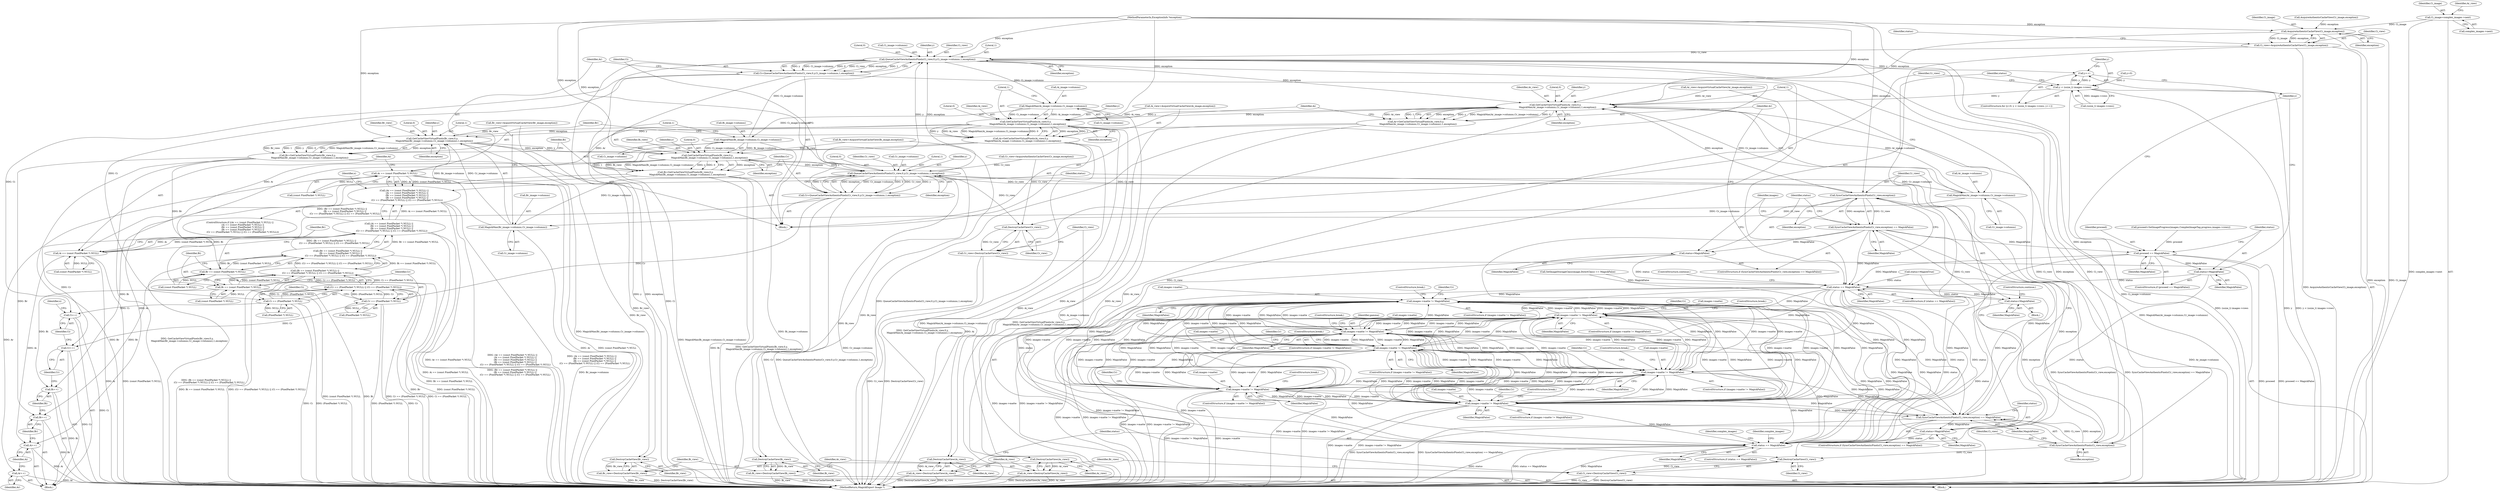 digraph "0_ImageMagick6_19651f3db63fa1511ed83a348c4c82fa553f8d01_0@pointer" {
"1000335" [label="(Call,Ci_image=complex_images->next)"];
"1000367" [label="(Call,AcquireAuthenticCacheView(Ci_image,exception))"];
"1000365" [label="(Call,Ci_view=AcquireAuthenticCacheView(Ci_image,exception))"];
"1000471" [label="(Call,QueueCacheViewAuthenticPixels(Ci_view,0,y,Ci_image->columns,1,exception))"];
"1000387" [label="(Call,y++)"];
"1000380" [label="(Call,y < (ssize_t) images->rows)"];
"1000400" [label="(Call,GetCacheViewVirtualPixels(Ar_view,0,y,\n      MagickMax(Ar_image->columns,Cr_image->columns),1,exception))"];
"1000398" [label="(Call,Ar=GetCacheViewVirtualPixels(Ar_view,0,y,\n      MagickMax(Ar_image->columns,Cr_image->columns),1,exception))"];
"1000482" [label="(Call,Ar == (const PixelPacket *) NULL)"];
"1000481" [label="(Call,(Ar == (const PixelPacket *) NULL) ||\n        (Ai == (const PixelPacket *) NULL) ||\n        (Br == (const PixelPacket *) NULL) ||\n        (Bi == (const PixelPacket *) NULL) ||\n        (Cr == (PixelPacket *) NULL) || (Ci == (PixelPacket *) NULL))"];
"1001554" [label="(Call,Ar++)"];
"1000415" [label="(Call,GetCacheViewVirtualPixels(Ai_view,0,y,\n      MagickMax(Ai_image->columns,Ci_image->columns),1,exception))"];
"1000413" [label="(Call,Ai=GetCacheViewVirtualPixels(Ai_view,0,y,\n      MagickMax(Ai_image->columns,Ci_image->columns),1,exception))"];
"1000488" [label="(Call,Ai == (const PixelPacket *) NULL)"];
"1000487" [label="(Call,(Ai == (const PixelPacket *) NULL) ||\n        (Br == (const PixelPacket *) NULL) ||\n        (Bi == (const PixelPacket *) NULL) ||\n        (Cr == (PixelPacket *) NULL) || (Ci == (PixelPacket *) NULL))"];
"1001556" [label="(Call,Ai++)"];
"1000430" [label="(Call,GetCacheViewVirtualPixels(Br_view,0,y,\n      MagickMax(Br_image->columns,Cr_image->columns),1,exception))"];
"1000428" [label="(Call,Br=GetCacheViewVirtualPixels(Br_view,0,y,\n      MagickMax(Br_image->columns,Cr_image->columns),1,exception))"];
"1000494" [label="(Call,Br == (const PixelPacket *) NULL)"];
"1000493" [label="(Call,(Br == (const PixelPacket *) NULL) ||\n        (Bi == (const PixelPacket *) NULL) ||\n        (Cr == (PixelPacket *) NULL) || (Ci == (PixelPacket *) NULL))"];
"1001558" [label="(Call,Br++)"];
"1000445" [label="(Call,GetCacheViewVirtualPixels(Bi_view,0,y,\n      MagickMax(Bi_image->columns,Ci_image->columns),1,exception))"];
"1000443" [label="(Call,Bi=GetCacheViewVirtualPixels(Bi_view,0,y,\n      MagickMax(Bi_image->columns,Ci_image->columns),1,exception))"];
"1000500" [label="(Call,Bi == (const PixelPacket *) NULL)"];
"1000499" [label="(Call,(Bi == (const PixelPacket *) NULL) ||\n        (Cr == (PixelPacket *) NULL) || (Ci == (PixelPacket *) NULL))"];
"1001560" [label="(Call,Bi++)"];
"1000460" [label="(Call,QueueCacheViewAuthenticPixels(Cr_view,0,y,Cr_image->columns,1,exception))"];
"1000404" [label="(Call,MagickMax(Ar_image->columns,Cr_image->columns))"];
"1000434" [label="(Call,MagickMax(Br_image->columns,Cr_image->columns))"];
"1000458" [label="(Call,Cr=QueueCacheViewAuthenticPixels(Cr_view,0,y,Cr_image->columns,1,exception))"];
"1000506" [label="(Call,Cr == (PixelPacket *) NULL)"];
"1000505" [label="(Call,(Cr == (PixelPacket *) NULL) || (Ci == (PixelPacket *) NULL))"];
"1001562" [label="(Call,Cr++)"];
"1001577" [label="(Call,SyncCacheViewAuthenticPixels(Cr_view,exception))"];
"1001576" [label="(Call,SyncCacheViewAuthenticPixels(Cr_view,exception) == MagickFalse)"];
"1000394" [label="(Call,status == MagickFalse)"];
"1000517" [label="(Call,status=MagickFalse)"];
"1001637" [label="(Call,status == MagickFalse)"];
"1000607" [label="(Call,images->matte != MagickFalse)"];
"1000685" [label="(Call,images->matte != MagickFalse)"];
"1000897" [label="(Call,images->matte != MagickFalse)"];
"1001080" [label="(Call,images->matte != MagickFalse)"];
"1001253" [label="(Call,images->matte != MagickFalse)"];
"1001413" [label="(Call,images->matte != MagickFalse)"];
"1001525" [label="(Call,images->matte != MagickFalse)"];
"1001567" [label="(Call,SyncCacheViewAuthenticPixels(Ci_view,exception) == MagickFalse)"];
"1001572" [label="(Call,status=MagickFalse)"];
"1001581" [label="(Call,status=MagickFalse)"];
"1001606" [label="(Call,proceed == MagickFalse)"];
"1001609" [label="(Call,status=MagickFalse)"];
"1001614" [label="(Call,DestroyCacheView(Cr_view))"];
"1001612" [label="(Call,Cr_view=DestroyCacheView(Cr_view))"];
"1001626" [label="(Call,DestroyCacheView(Bi_view))"];
"1001624" [label="(Call,Bi_view=DestroyCacheView(Bi_view))"];
"1001622" [label="(Call,DestroyCacheView(Br_view))"];
"1001620" [label="(Call,Br_view=DestroyCacheView(Br_view))"];
"1001634" [label="(Call,DestroyCacheView(Ai_view))"];
"1001632" [label="(Call,Ai_view=DestroyCacheView(Ai_view))"];
"1001630" [label="(Call,DestroyCacheView(Ar_view))"];
"1001628" [label="(Call,Ar_view=DestroyCacheView(Ar_view))"];
"1000419" [label="(Call,MagickMax(Ai_image->columns,Ci_image->columns))"];
"1000449" [label="(Call,MagickMax(Bi_image->columns,Ci_image->columns))"];
"1000469" [label="(Call,Ci=QueueCacheViewAuthenticPixels(Ci_view,0,y,Ci_image->columns,1,exception))"];
"1000511" [label="(Call,Ci == (PixelPacket *) NULL)"];
"1001564" [label="(Call,Ci++)"];
"1001568" [label="(Call,SyncCacheViewAuthenticPixels(Ci_view,exception))"];
"1001618" [label="(Call,DestroyCacheView(Ci_view))"];
"1001616" [label="(Call,Ci_view=DestroyCacheView(Ci_view))"];
"1001613" [label="(Identifier,Cr_view)"];
"1000105" [label="(Block,)"];
"1000388" [label="(Identifier,y)"];
"1000506" [label="(Call,Cr == (PixelPacket *) NULL)"];
"1000488" [label="(Call,Ai == (const PixelPacket *) NULL)"];
"1000371" [label="(Identifier,status)"];
"1000502" [label="(Call,(const PixelPacket *) NULL)"];
"1000490" [label="(Call,(const PixelPacket *) NULL)"];
"1000370" [label="(Call,status=MagickTrue)"];
"1000470" [label="(Identifier,Ci)"];
"1001635" [label="(Identifier,Ai_view)"];
"1000478" [label="(Literal,1)"];
"1000689" [label="(Identifier,MagickFalse)"];
"1001417" [label="(Identifier,MagickFalse)"];
"1001583" [label="(Identifier,MagickFalse)"];
"1001580" [label="(Identifier,MagickFalse)"];
"1000389" [label="(Block,)"];
"1001626" [label="(Call,DestroyCacheView(Bi_view))"];
"1000377" [label="(Call,y=0)"];
"1001557" [label="(Identifier,Ai)"];
"1001252" [label="(ControlStructure,if (images->matte != MagickFalse))"];
"1001301" [label="(ControlStructure,break;)"];
"1000393" [label="(ControlStructure,if (status == MagickFalse))"];
"1000608" [label="(Call,images->matte)"];
"1000428" [label="(Call,Br=GetCacheViewVirtualPixels(Br_view,0,y,\n      MagickMax(Br_image->columns,Cr_image->columns),1,exception))"];
"1000419" [label="(Call,MagickMax(Ai_image->columns,Ci_image->columns))"];
"1000396" [label="(Identifier,MagickFalse)"];
"1000416" [label="(Identifier,Ai_view)"];
"1001631" [label="(Identifier,Ar_view)"];
"1000483" [label="(Identifier,Ar)"];
"1000500" [label="(Call,Bi == (const PixelPacket *) NULL)"];
"1000495" [label="(Identifier,Br)"];
"1001576" [label="(Call,SyncCacheViewAuthenticPixels(Cr_view,exception) == MagickFalse)"];
"1000340" [label="(Call,Ar_view=AcquireVirtualCacheView(Ar_image,exception))"];
"1001564" [label="(Call,Ci++)"];
"1000380" [label="(Call,y < (ssize_t) images->rows)"];
"1001524" [label="(ControlStructure,if (images->matte != MagickFalse))"];
"1000464" [label="(Call,Cr_image->columns)"];
"1000420" [label="(Call,Ai_image->columns)"];
"1000395" [label="(Identifier,status)"];
"1000399" [label="(Identifier,Ar)"];
"1000533" [label="(Identifier,x)"];
"1001569" [label="(Identifier,Ci_view)"];
"1001630" [label="(Call,DestroyCacheView(Ar_view))"];
"1000534" [label="(Block,)"];
"1000896" [label="(ControlStructure,if (images->matte != MagickFalse))"];
"1001608" [label="(Identifier,MagickFalse)"];
"1000445" [label="(Call,GetCacheViewVirtualPixels(Bi_view,0,y,\n      MagickMax(Bi_image->columns,Ci_image->columns),1,exception))"];
"1001572" [label="(Call,status=MagickFalse)"];
"1000686" [label="(Call,images->matte)"];
"1000460" [label="(Call,QueueCacheViewAuthenticPixels(Cr_view,0,y,Cr_image->columns,1,exception))"];
"1000635" [label="(ControlStructure,break;)"];
"1000965" [label="(ControlStructure,break;)"];
"1000901" [label="(Identifier,MagickFalse)"];
"1000441" [label="(Literal,1)"];
"1000362" [label="(Call,AcquireAuthenticCacheView(Cr_image,exception))"];
"1000484" [label="(Call,(const PixelPacket *) NULL)"];
"1000473" [label="(Literal,0)"];
"1000448" [label="(Identifier,y)"];
"1001526" [label="(Call,images->matte)"];
"1000408" [label="(Call,Cr_image->columns)"];
"1001573" [label="(Identifier,status)"];
"1000520" [label="(ControlStructure,continue;)"];
"1001088" [label="(Identifier,Cr)"];
"1001617" [label="(Identifier,Ci_view)"];
"1000607" [label="(Call,images->matte != MagickFalse)"];
"1000516" [label="(Block,)"];
"1001257" [label="(Identifier,MagickFalse)"];
"1000335" [label="(Call,Ci_image=complex_images->next)"];
"1000412" [label="(Identifier,exception)"];
"1001578" [label="(Identifier,Cr_view)"];
"1001587" [label="(Identifier,images)"];
"1000457" [label="(Identifier,exception)"];
"1000337" [label="(Call,complex_images->next)"];
"1001581" [label="(Call,status=MagickFalse)"];
"1000519" [label="(Identifier,MagickFalse)"];
"1000438" [label="(Call,Cr_image->columns)"];
"1001123" [label="(ControlStructure,break;)"];
"1001616" [label="(Call,Ci_view=DestroyCacheView(Ci_view))"];
"1000411" [label="(Literal,1)"];
"1000443" [label="(Call,Bi=GetCacheViewVirtualPixels(Bi_view,0,y,\n      MagickMax(Bi_image->columns,Ci_image->columns),1,exception))"];
"1001560" [label="(Call,Bi++)"];
"1000469" [label="(Call,Ci=QueueCacheViewAuthenticPixels(Ci_view,0,y,Ci_image->columns,1,exception))"];
"1000394" [label="(Call,status == MagickFalse)"];
"1001559" [label="(Identifier,Br)"];
"1001525" [label="(Call,images->matte != MagickFalse)"];
"1001529" [label="(Identifier,MagickFalse)"];
"1000435" [label="(Call,Br_image->columns)"];
"1000480" [label="(ControlStructure,if ((Ar == (const PixelPacket *) NULL) ||\n        (Ai == (const PixelPacket *) NULL) ||\n        (Br == (const PixelPacket *) NULL) ||\n        (Bi == (const PixelPacket *) NULL) ||\n        (Cr == (PixelPacket *) NULL) || (Ci == (PixelPacket *) NULL)))"];
"1000487" [label="(Call,(Ai == (const PixelPacket *) NULL) ||\n        (Br == (const PixelPacket *) NULL) ||\n        (Bi == (const PixelPacket *) NULL) ||\n        (Cr == (PixelPacket *) NULL) || (Ci == (PixelPacket *) NULL))"];
"1000706" [label="(ControlStructure,break;)"];
"1000336" [label="(Identifier,Ci_image)"];
"1000489" [label="(Identifier,Ai)"];
"1001624" [label="(Call,Bi_view=DestroyCacheView(Bi_view))"];
"1000434" [label="(Call,MagickMax(Br_image->columns,Cr_image->columns))"];
"1000501" [label="(Identifier,Bi)"];
"1000518" [label="(Identifier,status)"];
"1000418" [label="(Identifier,y)"];
"1001565" [label="(Identifier,Ci)"];
"1000606" [label="(ControlStructure,if (images->matte != MagickFalse))"];
"1001533" [label="(Identifier,Cr)"];
"1001632" [label="(Call,Ai_view=DestroyCacheView(Ai_view))"];
"1000397" [label="(ControlStructure,continue;)"];
"1000417" [label="(Literal,0)"];
"1001639" [label="(Identifier,MagickFalse)"];
"1001079" [label="(ControlStructure,if (images->matte != MagickFalse))"];
"1001605" [label="(ControlStructure,if (proceed == MagickFalse))"];
"1000414" [label="(Identifier,Ai)"];
"1001607" [label="(Identifier,proceed)"];
"1000499" [label="(Call,(Bi == (const PixelPacket *) NULL) ||\n        (Cr == (PixelPacket *) NULL) || (Ci == (PixelPacket *) NULL))"];
"1000367" [label="(Call,AcquireAuthenticCacheView(Ci_image,exception))"];
"1001633" [label="(Identifier,Ai_view)"];
"1000482" [label="(Call,Ar == (const PixelPacket *) NULL)"];
"1000475" [label="(Call,Ci_image->columns)"];
"1001612" [label="(Call,Cr_view=DestroyCacheView(Cr_view))"];
"1001646" [label="(MethodReturn,MagickExport Image *)"];
"1000467" [label="(Literal,1)"];
"1000369" [label="(Identifier,exception)"];
"1000685" [label="(Call,images->matte != MagickFalse)"];
"1000433" [label="(Identifier,y)"];
"1001575" [label="(ControlStructure,if (SyncCacheViewAuthenticPixels(Cr_view,exception) == MagickFalse))"];
"1001629" [label="(Identifier,Ar_view)"];
"1000382" [label="(Call,(ssize_t) images->rows)"];
"1000505" [label="(Call,(Cr == (PixelPacket *) NULL) || (Ci == (PixelPacket *) NULL))"];
"1000368" [label="(Identifier,Ci_image)"];
"1000350" [label="(Call,Br_view=AcquireVirtualCacheView(Br_image,exception))"];
"1001582" [label="(Identifier,status)"];
"1001619" [label="(Identifier,Ci_view)"];
"1001412" [label="(ControlStructure,if (images->matte != MagickFalse))"];
"1001561" [label="(Identifier,Bi)"];
"1001621" [label="(Identifier,Br_view)"];
"1000615" [label="(Identifier,Cr)"];
"1000513" [label="(Call,(PixelPacket *) NULL)"];
"1000479" [label="(Identifier,exception)"];
"1001634" [label="(Call,DestroyCacheView(Ai_view))"];
"1000345" [label="(Call,Ai_view=AcquireVirtualCacheView(Ai_image,exception))"];
"1001080" [label="(Call,images->matte != MagickFalse)"];
"1001611" [label="(Identifier,MagickFalse)"];
"1001570" [label="(Identifier,exception)"];
"1001554" [label="(Call,Ar++)"];
"1000456" [label="(Literal,1)"];
"1001254" [label="(Call,images->matte)"];
"1001623" [label="(Identifier,Br_view)"];
"1000474" [label="(Identifier,y)"];
"1000401" [label="(Identifier,Ar_view)"];
"1000447" [label="(Literal,0)"];
"1000207" [label="(Call,SetImageStorageClass(image,DirectClass) == MagickFalse)"];
"1000493" [label="(Call,(Br == (const PixelPacket *) NULL) ||\n        (Bi == (const PixelPacket *) NULL) ||\n        (Cr == (PixelPacket *) NULL) || (Ci == (PixelPacket *) NULL))"];
"1000423" [label="(Call,Ci_image->columns)"];
"1001414" [label="(Call,images->matte)"];
"1000431" [label="(Identifier,Br_view)"];
"1000446" [label="(Identifier,Bi_view)"];
"1001641" [label="(Identifier,complex_images)"];
"1000463" [label="(Identifier,y)"];
"1001609" [label="(Call,status=MagickFalse)"];
"1001553" [label="(ControlStructure,break;)"];
"1001628" [label="(Call,Ar_view=DestroyCacheView(Ar_view))"];
"1000405" [label="(Call,Ar_image->columns)"];
"1001567" [label="(Call,SyncCacheViewAuthenticPixels(Ci_view,exception) == MagickFalse)"];
"1000494" [label="(Call,Br == (const PixelPacket *) NULL)"];
"1000398" [label="(Call,Ar=GetCacheViewVirtualPixels(Ar_view,0,y,\n      MagickMax(Ar_image->columns,Cr_image->columns),1,exception))"];
"1000462" [label="(Literal,0)"];
"1000472" [label="(Identifier,Ci_view)"];
"1001614" [label="(Call,DestroyCacheView(Cr_view))"];
"1001455" [label="(ControlStructure,break;)"];
"1000458" [label="(Call,Cr=QueueCacheViewAuthenticPixels(Cr_view,0,y,Cr_image->columns,1,exception))"];
"1001620" [label="(Call,Br_view=DestroyCacheView(Br_view))"];
"1000341" [label="(Identifier,Ar_view)"];
"1000387" [label="(Call,y++)"];
"1000415" [label="(Call,GetCacheViewVirtualPixels(Ai_view,0,y,\n      MagickMax(Ai_image->columns,Ci_image->columns),1,exception))"];
"1001253" [label="(Call,images->matte != MagickFalse)"];
"1001566" [label="(ControlStructure,if (SyncCacheViewAuthenticPixels(Ci_view,exception) == MagickFalse))"];
"1001556" [label="(Call,Ai++)"];
"1001627" [label="(Identifier,Bi_view)"];
"1001606" [label="(Call,proceed == MagickFalse)"];
"1001081" [label="(Call,images->matte)"];
"1001555" [label="(Identifier,Ar)"];
"1000442" [label="(Identifier,exception)"];
"1001622" [label="(Call,DestroyCacheView(Br_view))"];
"1000481" [label="(Call,(Ar == (const PixelPacket *) NULL) ||\n        (Ai == (const PixelPacket *) NULL) ||\n        (Br == (const PixelPacket *) NULL) ||\n        (Bi == (const PixelPacket *) NULL) ||\n        (Cr == (PixelPacket *) NULL) || (Ci == (PixelPacket *) NULL))"];
"1000381" [label="(Identifier,y)"];
"1000511" [label="(Call,Ci == (PixelPacket *) NULL)"];
"1000693" [label="(Identifier,Cr)"];
"1001084" [label="(Identifier,MagickFalse)"];
"1001261" [label="(Identifier,Cr)"];
"1001563" [label="(Identifier,Cr)"];
"1000508" [label="(Call,(PixelPacket *) NULL)"];
"1000402" [label="(Literal,0)"];
"1000517" [label="(Call,status=MagickFalse)"];
"1000897" [label="(Call,images->matte != MagickFalse)"];
"1000904" [label="(Identifier,gamma)"];
"1000471" [label="(Call,QueueCacheViewAuthenticPixels(Ci_view,0,y,Ci_image->columns,1,exception))"];
"1001577" [label="(Call,SyncCacheViewAuthenticPixels(Cr_view,exception))"];
"1000450" [label="(Call,Bi_image->columns)"];
"1000611" [label="(Identifier,MagickFalse)"];
"1000898" [label="(Call,images->matte)"];
"1000453" [label="(Call,Ci_image->columns)"];
"1000413" [label="(Call,Ai=GetCacheViewVirtualPixels(Ai_view,0,y,\n      MagickMax(Ai_image->columns,Ci_image->columns),1,exception))"];
"1000507" [label="(Identifier,Cr)"];
"1000496" [label="(Call,(const PixelPacket *) NULL)"];
"1001618" [label="(Call,DestroyCacheView(Ci_view))"];
"1000403" [label="(Identifier,y)"];
"1001579" [label="(Identifier,exception)"];
"1001625" [label="(Identifier,Bi_view)"];
"1000468" [label="(Identifier,exception)"];
"1000360" [label="(Call,Cr_view=AcquireAuthenticCacheView(Cr_image,exception))"];
"1001615" [label="(Identifier,Cr_view)"];
"1001638" [label="(Identifier,status)"];
"1000461" [label="(Identifier,Cr_view)"];
"1000376" [label="(ControlStructure,for (y=0; y < (ssize_t) images->rows; y++))"];
"1001413" [label="(Call,images->matte != MagickFalse)"];
"1000512" [label="(Identifier,Ci)"];
"1001421" [label="(Identifier,Cr)"];
"1001636" [label="(ControlStructure,if (status == MagickFalse))"];
"1000444" [label="(Identifier,Bi)"];
"1001610" [label="(Identifier,status)"];
"1000366" [label="(Identifier,Ci_view)"];
"1001571" [label="(Identifier,MagickFalse)"];
"1001596" [label="(Call,proceed=SetImageProgress(images,ComplexImageTag,progress,images->rows))"];
"1000427" [label="(Identifier,exception)"];
"1000400" [label="(Call,GetCacheViewVirtualPixels(Ar_view,0,y,\n      MagickMax(Ar_image->columns,Cr_image->columns),1,exception))"];
"1001562" [label="(Call,Cr++)"];
"1001574" [label="(Identifier,MagickFalse)"];
"1000365" [label="(Call,Ci_view=AcquireAuthenticCacheView(Ci_image,exception))"];
"1000523" [label="(Identifier,x)"];
"1000426" [label="(Literal,1)"];
"1000104" [label="(MethodParameterIn,ExceptionInfo *exception)"];
"1000355" [label="(Call,Bi_view=AcquireVirtualCacheView(Bi_image,exception))"];
"1000430" [label="(Call,GetCacheViewVirtualPixels(Br_view,0,y,\n      MagickMax(Br_image->columns,Cr_image->columns),1,exception))"];
"1000684" [label="(ControlStructure,if (images->matte != MagickFalse))"];
"1001558" [label="(Call,Br++)"];
"1000459" [label="(Identifier,Cr)"];
"1000449" [label="(Call,MagickMax(Bi_image->columns,Ci_image->columns))"];
"1000432" [label="(Literal,0)"];
"1000429" [label="(Identifier,Br)"];
"1001637" [label="(Call,status == MagickFalse)"];
"1001645" [label="(Identifier,complex_images)"];
"1001568" [label="(Call,SyncCacheViewAuthenticPixels(Ci_view,exception))"];
"1000404" [label="(Call,MagickMax(Ar_image->columns,Cr_image->columns))"];
"1000335" -> "1000105"  [label="AST: "];
"1000335" -> "1000337"  [label="CFG: "];
"1000336" -> "1000335"  [label="AST: "];
"1000337" -> "1000335"  [label="AST: "];
"1000341" -> "1000335"  [label="CFG: "];
"1000335" -> "1001646"  [label="DDG: complex_images->next"];
"1000335" -> "1000367"  [label="DDG: Ci_image"];
"1000367" -> "1000365"  [label="AST: "];
"1000367" -> "1000369"  [label="CFG: "];
"1000368" -> "1000367"  [label="AST: "];
"1000369" -> "1000367"  [label="AST: "];
"1000365" -> "1000367"  [label="CFG: "];
"1000367" -> "1001646"  [label="DDG: exception"];
"1000367" -> "1001646"  [label="DDG: Ci_image"];
"1000367" -> "1000365"  [label="DDG: Ci_image"];
"1000367" -> "1000365"  [label="DDG: exception"];
"1000362" -> "1000367"  [label="DDG: exception"];
"1000104" -> "1000367"  [label="DDG: exception"];
"1000367" -> "1000400"  [label="DDG: exception"];
"1000365" -> "1000105"  [label="AST: "];
"1000366" -> "1000365"  [label="AST: "];
"1000371" -> "1000365"  [label="CFG: "];
"1000365" -> "1001646"  [label="DDG: AcquireAuthenticCacheView(Ci_image,exception)"];
"1000365" -> "1000471"  [label="DDG: Ci_view"];
"1000365" -> "1001618"  [label="DDG: Ci_view"];
"1000471" -> "1000469"  [label="AST: "];
"1000471" -> "1000479"  [label="CFG: "];
"1000472" -> "1000471"  [label="AST: "];
"1000473" -> "1000471"  [label="AST: "];
"1000474" -> "1000471"  [label="AST: "];
"1000475" -> "1000471"  [label="AST: "];
"1000478" -> "1000471"  [label="AST: "];
"1000479" -> "1000471"  [label="AST: "];
"1000469" -> "1000471"  [label="CFG: "];
"1000471" -> "1001646"  [label="DDG: y"];
"1000471" -> "1001646"  [label="DDG: exception"];
"1000471" -> "1001646"  [label="DDG: Ci_image->columns"];
"1000471" -> "1000387"  [label="DDG: y"];
"1000471" -> "1000400"  [label="DDG: exception"];
"1000471" -> "1000419"  [label="DDG: Ci_image->columns"];
"1000471" -> "1000469"  [label="DDG: y"];
"1000471" -> "1000469"  [label="DDG: Ci_image->columns"];
"1000471" -> "1000469"  [label="DDG: 0"];
"1000471" -> "1000469"  [label="DDG: Ci_view"];
"1000471" -> "1000469"  [label="DDG: exception"];
"1000471" -> "1000469"  [label="DDG: 1"];
"1001568" -> "1000471"  [label="DDG: Ci_view"];
"1000460" -> "1000471"  [label="DDG: y"];
"1000460" -> "1000471"  [label="DDG: exception"];
"1000449" -> "1000471"  [label="DDG: Ci_image->columns"];
"1000104" -> "1000471"  [label="DDG: exception"];
"1000471" -> "1001568"  [label="DDG: Ci_view"];
"1000471" -> "1001568"  [label="DDG: exception"];
"1000471" -> "1001618"  [label="DDG: Ci_view"];
"1000387" -> "1000376"  [label="AST: "];
"1000387" -> "1000388"  [label="CFG: "];
"1000388" -> "1000387"  [label="AST: "];
"1000381" -> "1000387"  [label="CFG: "];
"1000387" -> "1000380"  [label="DDG: y"];
"1000380" -> "1000387"  [label="DDG: y"];
"1000380" -> "1000376"  [label="AST: "];
"1000380" -> "1000382"  [label="CFG: "];
"1000381" -> "1000380"  [label="AST: "];
"1000382" -> "1000380"  [label="AST: "];
"1000395" -> "1000380"  [label="CFG: "];
"1001613" -> "1000380"  [label="CFG: "];
"1000380" -> "1001646"  [label="DDG: y < (ssize_t) images->rows"];
"1000380" -> "1001646"  [label="DDG: (ssize_t) images->rows"];
"1000380" -> "1001646"  [label="DDG: y"];
"1000377" -> "1000380"  [label="DDG: y"];
"1000382" -> "1000380"  [label="DDG: images->rows"];
"1000380" -> "1000400"  [label="DDG: y"];
"1000400" -> "1000398"  [label="AST: "];
"1000400" -> "1000412"  [label="CFG: "];
"1000401" -> "1000400"  [label="AST: "];
"1000402" -> "1000400"  [label="AST: "];
"1000403" -> "1000400"  [label="AST: "];
"1000404" -> "1000400"  [label="AST: "];
"1000411" -> "1000400"  [label="AST: "];
"1000412" -> "1000400"  [label="AST: "];
"1000398" -> "1000400"  [label="CFG: "];
"1000400" -> "1001646"  [label="DDG: MagickMax(Ar_image->columns,Cr_image->columns)"];
"1000400" -> "1000398"  [label="DDG: exception"];
"1000400" -> "1000398"  [label="DDG: y"];
"1000400" -> "1000398"  [label="DDG: MagickMax(Ar_image->columns,Cr_image->columns)"];
"1000400" -> "1000398"  [label="DDG: 0"];
"1000400" -> "1000398"  [label="DDG: Ar_view"];
"1000400" -> "1000398"  [label="DDG: 1"];
"1000340" -> "1000400"  [label="DDG: Ar_view"];
"1000404" -> "1000400"  [label="DDG: Ar_image->columns"];
"1000404" -> "1000400"  [label="DDG: Cr_image->columns"];
"1001577" -> "1000400"  [label="DDG: exception"];
"1000104" -> "1000400"  [label="DDG: exception"];
"1000400" -> "1000415"  [label="DDG: y"];
"1000400" -> "1000415"  [label="DDG: exception"];
"1000400" -> "1001630"  [label="DDG: Ar_view"];
"1000398" -> "1000389"  [label="AST: "];
"1000399" -> "1000398"  [label="AST: "];
"1000414" -> "1000398"  [label="CFG: "];
"1000398" -> "1001646"  [label="DDG: GetCacheViewVirtualPixels(Ar_view,0,y,\n      MagickMax(Ar_image->columns,Cr_image->columns),1,exception)"];
"1000398" -> "1000482"  [label="DDG: Ar"];
"1000482" -> "1000481"  [label="AST: "];
"1000482" -> "1000484"  [label="CFG: "];
"1000483" -> "1000482"  [label="AST: "];
"1000484" -> "1000482"  [label="AST: "];
"1000489" -> "1000482"  [label="CFG: "];
"1000481" -> "1000482"  [label="CFG: "];
"1000482" -> "1001646"  [label="DDG: Ar"];
"1000482" -> "1001646"  [label="DDG: (const PixelPacket *) NULL"];
"1000482" -> "1000481"  [label="DDG: Ar"];
"1000482" -> "1000481"  [label="DDG: (const PixelPacket *) NULL"];
"1000484" -> "1000482"  [label="DDG: NULL"];
"1000482" -> "1001554"  [label="DDG: Ar"];
"1000481" -> "1000480"  [label="AST: "];
"1000481" -> "1000487"  [label="CFG: "];
"1000487" -> "1000481"  [label="AST: "];
"1000518" -> "1000481"  [label="CFG: "];
"1000523" -> "1000481"  [label="CFG: "];
"1000481" -> "1001646"  [label="DDG: (Ar == (const PixelPacket *) NULL) ||\n        (Ai == (const PixelPacket *) NULL) ||\n        (Br == (const PixelPacket *) NULL) ||\n        (Bi == (const PixelPacket *) NULL) ||\n        (Cr == (PixelPacket *) NULL) || (Ci == (PixelPacket *) NULL)"];
"1000481" -> "1001646"  [label="DDG: (Ai == (const PixelPacket *) NULL) ||\n        (Br == (const PixelPacket *) NULL) ||\n        (Bi == (const PixelPacket *) NULL) ||\n        (Cr == (PixelPacket *) NULL) || (Ci == (PixelPacket *) NULL)"];
"1000481" -> "1001646"  [label="DDG: Ar == (const PixelPacket *) NULL"];
"1000487" -> "1000481"  [label="DDG: Ai == (const PixelPacket *) NULL"];
"1000487" -> "1000481"  [label="DDG: (Br == (const PixelPacket *) NULL) ||\n        (Bi == (const PixelPacket *) NULL) ||\n        (Cr == (PixelPacket *) NULL) || (Ci == (PixelPacket *) NULL)"];
"1001554" -> "1000534"  [label="AST: "];
"1001554" -> "1001555"  [label="CFG: "];
"1001555" -> "1001554"  [label="AST: "];
"1001557" -> "1001554"  [label="CFG: "];
"1001554" -> "1001646"  [label="DDG: Ar"];
"1000415" -> "1000413"  [label="AST: "];
"1000415" -> "1000427"  [label="CFG: "];
"1000416" -> "1000415"  [label="AST: "];
"1000417" -> "1000415"  [label="AST: "];
"1000418" -> "1000415"  [label="AST: "];
"1000419" -> "1000415"  [label="AST: "];
"1000426" -> "1000415"  [label="AST: "];
"1000427" -> "1000415"  [label="AST: "];
"1000413" -> "1000415"  [label="CFG: "];
"1000415" -> "1001646"  [label="DDG: MagickMax(Ai_image->columns,Ci_image->columns)"];
"1000415" -> "1000413"  [label="DDG: exception"];
"1000415" -> "1000413"  [label="DDG: 1"];
"1000415" -> "1000413"  [label="DDG: y"];
"1000415" -> "1000413"  [label="DDG: Ai_view"];
"1000415" -> "1000413"  [label="DDG: MagickMax(Ai_image->columns,Ci_image->columns)"];
"1000415" -> "1000413"  [label="DDG: 0"];
"1000345" -> "1000415"  [label="DDG: Ai_view"];
"1000419" -> "1000415"  [label="DDG: Ai_image->columns"];
"1000419" -> "1000415"  [label="DDG: Ci_image->columns"];
"1000104" -> "1000415"  [label="DDG: exception"];
"1000415" -> "1000430"  [label="DDG: y"];
"1000415" -> "1000430"  [label="DDG: exception"];
"1000415" -> "1001634"  [label="DDG: Ai_view"];
"1000413" -> "1000389"  [label="AST: "];
"1000414" -> "1000413"  [label="AST: "];
"1000429" -> "1000413"  [label="CFG: "];
"1000413" -> "1001646"  [label="DDG: Ai"];
"1000413" -> "1001646"  [label="DDG: GetCacheViewVirtualPixels(Ai_view,0,y,\n      MagickMax(Ai_image->columns,Ci_image->columns),1,exception)"];
"1000413" -> "1000488"  [label="DDG: Ai"];
"1000413" -> "1001556"  [label="DDG: Ai"];
"1000488" -> "1000487"  [label="AST: "];
"1000488" -> "1000490"  [label="CFG: "];
"1000489" -> "1000488"  [label="AST: "];
"1000490" -> "1000488"  [label="AST: "];
"1000495" -> "1000488"  [label="CFG: "];
"1000487" -> "1000488"  [label="CFG: "];
"1000488" -> "1001646"  [label="DDG: Ai"];
"1000488" -> "1001646"  [label="DDG: (const PixelPacket *) NULL"];
"1000488" -> "1000487"  [label="DDG: Ai"];
"1000488" -> "1000487"  [label="DDG: (const PixelPacket *) NULL"];
"1000490" -> "1000488"  [label="DDG: NULL"];
"1000488" -> "1001556"  [label="DDG: Ai"];
"1000487" -> "1000493"  [label="CFG: "];
"1000493" -> "1000487"  [label="AST: "];
"1000487" -> "1001646"  [label="DDG: Ai == (const PixelPacket *) NULL"];
"1000487" -> "1001646"  [label="DDG: (Br == (const PixelPacket *) NULL) ||\n        (Bi == (const PixelPacket *) NULL) ||\n        (Cr == (PixelPacket *) NULL) || (Ci == (PixelPacket *) NULL)"];
"1000493" -> "1000487"  [label="DDG: Br == (const PixelPacket *) NULL"];
"1000493" -> "1000487"  [label="DDG: (Bi == (const PixelPacket *) NULL) ||\n        (Cr == (PixelPacket *) NULL) || (Ci == (PixelPacket *) NULL)"];
"1001556" -> "1000534"  [label="AST: "];
"1001556" -> "1001557"  [label="CFG: "];
"1001557" -> "1001556"  [label="AST: "];
"1001559" -> "1001556"  [label="CFG: "];
"1001556" -> "1001646"  [label="DDG: Ai"];
"1000430" -> "1000428"  [label="AST: "];
"1000430" -> "1000442"  [label="CFG: "];
"1000431" -> "1000430"  [label="AST: "];
"1000432" -> "1000430"  [label="AST: "];
"1000433" -> "1000430"  [label="AST: "];
"1000434" -> "1000430"  [label="AST: "];
"1000441" -> "1000430"  [label="AST: "];
"1000442" -> "1000430"  [label="AST: "];
"1000428" -> "1000430"  [label="CFG: "];
"1000430" -> "1001646"  [label="DDG: MagickMax(Br_image->columns,Cr_image->columns)"];
"1000430" -> "1000428"  [label="DDG: exception"];
"1000430" -> "1000428"  [label="DDG: MagickMax(Br_image->columns,Cr_image->columns)"];
"1000430" -> "1000428"  [label="DDG: Br_view"];
"1000430" -> "1000428"  [label="DDG: 1"];
"1000430" -> "1000428"  [label="DDG: y"];
"1000430" -> "1000428"  [label="DDG: 0"];
"1000350" -> "1000430"  [label="DDG: Br_view"];
"1000434" -> "1000430"  [label="DDG: Br_image->columns"];
"1000434" -> "1000430"  [label="DDG: Cr_image->columns"];
"1000104" -> "1000430"  [label="DDG: exception"];
"1000430" -> "1000445"  [label="DDG: y"];
"1000430" -> "1000445"  [label="DDG: exception"];
"1000430" -> "1001622"  [label="DDG: Br_view"];
"1000428" -> "1000389"  [label="AST: "];
"1000429" -> "1000428"  [label="AST: "];
"1000444" -> "1000428"  [label="CFG: "];
"1000428" -> "1001646"  [label="DDG: GetCacheViewVirtualPixels(Br_view,0,y,\n      MagickMax(Br_image->columns,Cr_image->columns),1,exception)"];
"1000428" -> "1001646"  [label="DDG: Br"];
"1000428" -> "1000494"  [label="DDG: Br"];
"1000428" -> "1001558"  [label="DDG: Br"];
"1000494" -> "1000493"  [label="AST: "];
"1000494" -> "1000496"  [label="CFG: "];
"1000495" -> "1000494"  [label="AST: "];
"1000496" -> "1000494"  [label="AST: "];
"1000501" -> "1000494"  [label="CFG: "];
"1000493" -> "1000494"  [label="CFG: "];
"1000494" -> "1001646"  [label="DDG: (const PixelPacket *) NULL"];
"1000494" -> "1001646"  [label="DDG: Br"];
"1000494" -> "1000493"  [label="DDG: Br"];
"1000494" -> "1000493"  [label="DDG: (const PixelPacket *) NULL"];
"1000496" -> "1000494"  [label="DDG: NULL"];
"1000494" -> "1001558"  [label="DDG: Br"];
"1000493" -> "1000499"  [label="CFG: "];
"1000499" -> "1000493"  [label="AST: "];
"1000493" -> "1001646"  [label="DDG: Br == (const PixelPacket *) NULL"];
"1000493" -> "1001646"  [label="DDG: (Bi == (const PixelPacket *) NULL) ||\n        (Cr == (PixelPacket *) NULL) || (Ci == (PixelPacket *) NULL)"];
"1000499" -> "1000493"  [label="DDG: Bi == (const PixelPacket *) NULL"];
"1000499" -> "1000493"  [label="DDG: (Cr == (PixelPacket *) NULL) || (Ci == (PixelPacket *) NULL)"];
"1001558" -> "1000534"  [label="AST: "];
"1001558" -> "1001559"  [label="CFG: "];
"1001559" -> "1001558"  [label="AST: "];
"1001561" -> "1001558"  [label="CFG: "];
"1001558" -> "1001646"  [label="DDG: Br"];
"1000445" -> "1000443"  [label="AST: "];
"1000445" -> "1000457"  [label="CFG: "];
"1000446" -> "1000445"  [label="AST: "];
"1000447" -> "1000445"  [label="AST: "];
"1000448" -> "1000445"  [label="AST: "];
"1000449" -> "1000445"  [label="AST: "];
"1000456" -> "1000445"  [label="AST: "];
"1000457" -> "1000445"  [label="AST: "];
"1000443" -> "1000445"  [label="CFG: "];
"1000445" -> "1001646"  [label="DDG: MagickMax(Bi_image->columns,Ci_image->columns)"];
"1000445" -> "1000443"  [label="DDG: exception"];
"1000445" -> "1000443"  [label="DDG: 1"];
"1000445" -> "1000443"  [label="DDG: Bi_view"];
"1000445" -> "1000443"  [label="DDG: MagickMax(Bi_image->columns,Ci_image->columns)"];
"1000445" -> "1000443"  [label="DDG: y"];
"1000445" -> "1000443"  [label="DDG: 0"];
"1000355" -> "1000445"  [label="DDG: Bi_view"];
"1000449" -> "1000445"  [label="DDG: Bi_image->columns"];
"1000449" -> "1000445"  [label="DDG: Ci_image->columns"];
"1000104" -> "1000445"  [label="DDG: exception"];
"1000445" -> "1000460"  [label="DDG: y"];
"1000445" -> "1000460"  [label="DDG: exception"];
"1000445" -> "1001626"  [label="DDG: Bi_view"];
"1000443" -> "1000389"  [label="AST: "];
"1000444" -> "1000443"  [label="AST: "];
"1000459" -> "1000443"  [label="CFG: "];
"1000443" -> "1001646"  [label="DDG: GetCacheViewVirtualPixels(Bi_view,0,y,\n      MagickMax(Bi_image->columns,Ci_image->columns),1,exception)"];
"1000443" -> "1001646"  [label="DDG: Bi"];
"1000443" -> "1000500"  [label="DDG: Bi"];
"1000443" -> "1001560"  [label="DDG: Bi"];
"1000500" -> "1000499"  [label="AST: "];
"1000500" -> "1000502"  [label="CFG: "];
"1000501" -> "1000500"  [label="AST: "];
"1000502" -> "1000500"  [label="AST: "];
"1000507" -> "1000500"  [label="CFG: "];
"1000499" -> "1000500"  [label="CFG: "];
"1000500" -> "1001646"  [label="DDG: (const PixelPacket *) NULL"];
"1000500" -> "1001646"  [label="DDG: Bi"];
"1000500" -> "1000499"  [label="DDG: Bi"];
"1000500" -> "1000499"  [label="DDG: (const PixelPacket *) NULL"];
"1000502" -> "1000500"  [label="DDG: NULL"];
"1000500" -> "1001560"  [label="DDG: Bi"];
"1000499" -> "1000505"  [label="CFG: "];
"1000505" -> "1000499"  [label="AST: "];
"1000499" -> "1001646"  [label="DDG: Bi == (const PixelPacket *) NULL"];
"1000499" -> "1001646"  [label="DDG: (Cr == (PixelPacket *) NULL) || (Ci == (PixelPacket *) NULL)"];
"1000505" -> "1000499"  [label="DDG: Cr == (PixelPacket *) NULL"];
"1000505" -> "1000499"  [label="DDG: Ci == (PixelPacket *) NULL"];
"1001560" -> "1000534"  [label="AST: "];
"1001560" -> "1001561"  [label="CFG: "];
"1001561" -> "1001560"  [label="AST: "];
"1001563" -> "1001560"  [label="CFG: "];
"1001560" -> "1001646"  [label="DDG: Bi"];
"1000460" -> "1000458"  [label="AST: "];
"1000460" -> "1000468"  [label="CFG: "];
"1000461" -> "1000460"  [label="AST: "];
"1000462" -> "1000460"  [label="AST: "];
"1000463" -> "1000460"  [label="AST: "];
"1000464" -> "1000460"  [label="AST: "];
"1000467" -> "1000460"  [label="AST: "];
"1000468" -> "1000460"  [label="AST: "];
"1000458" -> "1000460"  [label="CFG: "];
"1000460" -> "1001646"  [label="DDG: Cr_image->columns"];
"1000460" -> "1000404"  [label="DDG: Cr_image->columns"];
"1000460" -> "1000458"  [label="DDG: exception"];
"1000460" -> "1000458"  [label="DDG: Cr_image->columns"];
"1000460" -> "1000458"  [label="DDG: 0"];
"1000460" -> "1000458"  [label="DDG: Cr_view"];
"1000460" -> "1000458"  [label="DDG: y"];
"1000460" -> "1000458"  [label="DDG: 1"];
"1000360" -> "1000460"  [label="DDG: Cr_view"];
"1001577" -> "1000460"  [label="DDG: Cr_view"];
"1000434" -> "1000460"  [label="DDG: Cr_image->columns"];
"1000104" -> "1000460"  [label="DDG: exception"];
"1000460" -> "1001577"  [label="DDG: Cr_view"];
"1000460" -> "1001614"  [label="DDG: Cr_view"];
"1000404" -> "1000408"  [label="CFG: "];
"1000405" -> "1000404"  [label="AST: "];
"1000408" -> "1000404"  [label="AST: "];
"1000411" -> "1000404"  [label="CFG: "];
"1000404" -> "1001646"  [label="DDG: Ar_image->columns"];
"1000404" -> "1000434"  [label="DDG: Cr_image->columns"];
"1000434" -> "1000438"  [label="CFG: "];
"1000435" -> "1000434"  [label="AST: "];
"1000438" -> "1000434"  [label="AST: "];
"1000441" -> "1000434"  [label="CFG: "];
"1000434" -> "1001646"  [label="DDG: Br_image->columns"];
"1000458" -> "1000389"  [label="AST: "];
"1000459" -> "1000458"  [label="AST: "];
"1000470" -> "1000458"  [label="CFG: "];
"1000458" -> "1001646"  [label="DDG: QueueCacheViewAuthenticPixels(Cr_view,0,y,Cr_image->columns,1,exception)"];
"1000458" -> "1001646"  [label="DDG: Cr"];
"1000458" -> "1000506"  [label="DDG: Cr"];
"1000458" -> "1001562"  [label="DDG: Cr"];
"1000506" -> "1000505"  [label="AST: "];
"1000506" -> "1000508"  [label="CFG: "];
"1000507" -> "1000506"  [label="AST: "];
"1000508" -> "1000506"  [label="AST: "];
"1000512" -> "1000506"  [label="CFG: "];
"1000505" -> "1000506"  [label="CFG: "];
"1000506" -> "1001646"  [label="DDG: Cr"];
"1000506" -> "1001646"  [label="DDG: (PixelPacket *) NULL"];
"1000506" -> "1000505"  [label="DDG: Cr"];
"1000506" -> "1000505"  [label="DDG: (PixelPacket *) NULL"];
"1000508" -> "1000506"  [label="DDG: NULL"];
"1000506" -> "1001562"  [label="DDG: Cr"];
"1000505" -> "1000511"  [label="CFG: "];
"1000511" -> "1000505"  [label="AST: "];
"1000505" -> "1001646"  [label="DDG: Cr == (PixelPacket *) NULL"];
"1000505" -> "1001646"  [label="DDG: Ci == (PixelPacket *) NULL"];
"1000511" -> "1000505"  [label="DDG: Ci"];
"1000511" -> "1000505"  [label="DDG: (PixelPacket *) NULL"];
"1001562" -> "1000534"  [label="AST: "];
"1001562" -> "1001563"  [label="CFG: "];
"1001563" -> "1001562"  [label="AST: "];
"1001565" -> "1001562"  [label="CFG: "];
"1001562" -> "1001646"  [label="DDG: Cr"];
"1001577" -> "1001576"  [label="AST: "];
"1001577" -> "1001579"  [label="CFG: "];
"1001578" -> "1001577"  [label="AST: "];
"1001579" -> "1001577"  [label="AST: "];
"1001580" -> "1001577"  [label="CFG: "];
"1001577" -> "1001646"  [label="DDG: exception"];
"1001577" -> "1001576"  [label="DDG: Cr_view"];
"1001577" -> "1001576"  [label="DDG: exception"];
"1001568" -> "1001577"  [label="DDG: exception"];
"1000104" -> "1001577"  [label="DDG: exception"];
"1001577" -> "1001614"  [label="DDG: Cr_view"];
"1001576" -> "1001575"  [label="AST: "];
"1001576" -> "1001580"  [label="CFG: "];
"1001580" -> "1001576"  [label="AST: "];
"1001582" -> "1001576"  [label="CFG: "];
"1001587" -> "1001576"  [label="CFG: "];
"1001576" -> "1001646"  [label="DDG: SyncCacheViewAuthenticPixels(Cr_view,exception) == MagickFalse"];
"1001576" -> "1001646"  [label="DDG: SyncCacheViewAuthenticPixels(Cr_view,exception)"];
"1001576" -> "1000394"  [label="DDG: MagickFalse"];
"1001567" -> "1001576"  [label="DDG: MagickFalse"];
"1001576" -> "1001581"  [label="DDG: MagickFalse"];
"1001576" -> "1001606"  [label="DDG: MagickFalse"];
"1001576" -> "1001637"  [label="DDG: MagickFalse"];
"1000394" -> "1000393"  [label="AST: "];
"1000394" -> "1000396"  [label="CFG: "];
"1000395" -> "1000394"  [label="AST: "];
"1000396" -> "1000394"  [label="AST: "];
"1000397" -> "1000394"  [label="CFG: "];
"1000399" -> "1000394"  [label="CFG: "];
"1001572" -> "1000394"  [label="DDG: status"];
"1001581" -> "1000394"  [label="DDG: status"];
"1001609" -> "1000394"  [label="DDG: status"];
"1000517" -> "1000394"  [label="DDG: status"];
"1000370" -> "1000394"  [label="DDG: status"];
"1001606" -> "1000394"  [label="DDG: MagickFalse"];
"1000207" -> "1000394"  [label="DDG: MagickFalse"];
"1000394" -> "1000517"  [label="DDG: MagickFalse"];
"1000394" -> "1000607"  [label="DDG: MagickFalse"];
"1000394" -> "1000685"  [label="DDG: MagickFalse"];
"1000394" -> "1000897"  [label="DDG: MagickFalse"];
"1000394" -> "1001080"  [label="DDG: MagickFalse"];
"1000394" -> "1001253"  [label="DDG: MagickFalse"];
"1000394" -> "1001413"  [label="DDG: MagickFalse"];
"1000394" -> "1001525"  [label="DDG: MagickFalse"];
"1000394" -> "1001567"  [label="DDG: MagickFalse"];
"1000394" -> "1001637"  [label="DDG: status"];
"1000394" -> "1001637"  [label="DDG: MagickFalse"];
"1000517" -> "1000516"  [label="AST: "];
"1000517" -> "1000519"  [label="CFG: "];
"1000518" -> "1000517"  [label="AST: "];
"1000519" -> "1000517"  [label="AST: "];
"1000520" -> "1000517"  [label="CFG: "];
"1000517" -> "1001637"  [label="DDG: status"];
"1001637" -> "1001636"  [label="AST: "];
"1001637" -> "1001639"  [label="CFG: "];
"1001638" -> "1001637"  [label="AST: "];
"1001639" -> "1001637"  [label="AST: "];
"1001641" -> "1001637"  [label="CFG: "];
"1001645" -> "1001637"  [label="CFG: "];
"1001637" -> "1001646"  [label="DDG: status"];
"1001637" -> "1001646"  [label="DDG: status == MagickFalse"];
"1001637" -> "1001646"  [label="DDG: MagickFalse"];
"1001572" -> "1001637"  [label="DDG: status"];
"1001581" -> "1001637"  [label="DDG: status"];
"1001609" -> "1001637"  [label="DDG: status"];
"1000370" -> "1001637"  [label="DDG: status"];
"1000685" -> "1001637"  [label="DDG: MagickFalse"];
"1001413" -> "1001637"  [label="DDG: MagickFalse"];
"1001253" -> "1001637"  [label="DDG: MagickFalse"];
"1001525" -> "1001637"  [label="DDG: MagickFalse"];
"1001080" -> "1001637"  [label="DDG: MagickFalse"];
"1001606" -> "1001637"  [label="DDG: MagickFalse"];
"1000207" -> "1001637"  [label="DDG: MagickFalse"];
"1000897" -> "1001637"  [label="DDG: MagickFalse"];
"1000607" -> "1001637"  [label="DDG: MagickFalse"];
"1000607" -> "1000606"  [label="AST: "];
"1000607" -> "1000611"  [label="CFG: "];
"1000608" -> "1000607"  [label="AST: "];
"1000611" -> "1000607"  [label="AST: "];
"1000615" -> "1000607"  [label="CFG: "];
"1000635" -> "1000607"  [label="CFG: "];
"1000607" -> "1001646"  [label="DDG: images->matte != MagickFalse"];
"1000607" -> "1001646"  [label="DDG: images->matte"];
"1000897" -> "1000607"  [label="DDG: images->matte"];
"1000897" -> "1000607"  [label="DDG: MagickFalse"];
"1000685" -> "1000607"  [label="DDG: images->matte"];
"1000685" -> "1000607"  [label="DDG: MagickFalse"];
"1001253" -> "1000607"  [label="DDG: images->matte"];
"1001253" -> "1000607"  [label="DDG: MagickFalse"];
"1001525" -> "1000607"  [label="DDG: images->matte"];
"1001525" -> "1000607"  [label="DDG: MagickFalse"];
"1001413" -> "1000607"  [label="DDG: images->matte"];
"1001413" -> "1000607"  [label="DDG: MagickFalse"];
"1001080" -> "1000607"  [label="DDG: images->matte"];
"1001080" -> "1000607"  [label="DDG: MagickFalse"];
"1000607" -> "1000685"  [label="DDG: images->matte"];
"1000607" -> "1000685"  [label="DDG: MagickFalse"];
"1000607" -> "1000897"  [label="DDG: images->matte"];
"1000607" -> "1000897"  [label="DDG: MagickFalse"];
"1000607" -> "1001080"  [label="DDG: images->matte"];
"1000607" -> "1001080"  [label="DDG: MagickFalse"];
"1000607" -> "1001253"  [label="DDG: images->matte"];
"1000607" -> "1001253"  [label="DDG: MagickFalse"];
"1000607" -> "1001413"  [label="DDG: images->matte"];
"1000607" -> "1001413"  [label="DDG: MagickFalse"];
"1000607" -> "1001525"  [label="DDG: images->matte"];
"1000607" -> "1001525"  [label="DDG: MagickFalse"];
"1000607" -> "1001567"  [label="DDG: MagickFalse"];
"1000685" -> "1000684"  [label="AST: "];
"1000685" -> "1000689"  [label="CFG: "];
"1000686" -> "1000685"  [label="AST: "];
"1000689" -> "1000685"  [label="AST: "];
"1000693" -> "1000685"  [label="CFG: "];
"1000706" -> "1000685"  [label="CFG: "];
"1000685" -> "1001646"  [label="DDG: images->matte != MagickFalse"];
"1000685" -> "1001646"  [label="DDG: images->matte"];
"1000897" -> "1000685"  [label="DDG: images->matte"];
"1000897" -> "1000685"  [label="DDG: MagickFalse"];
"1001253" -> "1000685"  [label="DDG: images->matte"];
"1001253" -> "1000685"  [label="DDG: MagickFalse"];
"1001525" -> "1000685"  [label="DDG: images->matte"];
"1001525" -> "1000685"  [label="DDG: MagickFalse"];
"1001413" -> "1000685"  [label="DDG: images->matte"];
"1001413" -> "1000685"  [label="DDG: MagickFalse"];
"1001080" -> "1000685"  [label="DDG: images->matte"];
"1001080" -> "1000685"  [label="DDG: MagickFalse"];
"1000685" -> "1000897"  [label="DDG: images->matte"];
"1000685" -> "1000897"  [label="DDG: MagickFalse"];
"1000685" -> "1001080"  [label="DDG: images->matte"];
"1000685" -> "1001080"  [label="DDG: MagickFalse"];
"1000685" -> "1001253"  [label="DDG: images->matte"];
"1000685" -> "1001253"  [label="DDG: MagickFalse"];
"1000685" -> "1001413"  [label="DDG: images->matte"];
"1000685" -> "1001413"  [label="DDG: MagickFalse"];
"1000685" -> "1001525"  [label="DDG: images->matte"];
"1000685" -> "1001525"  [label="DDG: MagickFalse"];
"1000685" -> "1001567"  [label="DDG: MagickFalse"];
"1000897" -> "1000896"  [label="AST: "];
"1000897" -> "1000901"  [label="CFG: "];
"1000898" -> "1000897"  [label="AST: "];
"1000901" -> "1000897"  [label="AST: "];
"1000904" -> "1000897"  [label="CFG: "];
"1000965" -> "1000897"  [label="CFG: "];
"1000897" -> "1001646"  [label="DDG: images->matte != MagickFalse"];
"1000897" -> "1001646"  [label="DDG: images->matte"];
"1001253" -> "1000897"  [label="DDG: images->matte"];
"1001253" -> "1000897"  [label="DDG: MagickFalse"];
"1001525" -> "1000897"  [label="DDG: images->matte"];
"1001525" -> "1000897"  [label="DDG: MagickFalse"];
"1001413" -> "1000897"  [label="DDG: images->matte"];
"1001413" -> "1000897"  [label="DDG: MagickFalse"];
"1001080" -> "1000897"  [label="DDG: images->matte"];
"1001080" -> "1000897"  [label="DDG: MagickFalse"];
"1000897" -> "1001080"  [label="DDG: images->matte"];
"1000897" -> "1001080"  [label="DDG: MagickFalse"];
"1000897" -> "1001253"  [label="DDG: images->matte"];
"1000897" -> "1001253"  [label="DDG: MagickFalse"];
"1000897" -> "1001413"  [label="DDG: images->matte"];
"1000897" -> "1001413"  [label="DDG: MagickFalse"];
"1000897" -> "1001525"  [label="DDG: images->matte"];
"1000897" -> "1001525"  [label="DDG: MagickFalse"];
"1000897" -> "1001567"  [label="DDG: MagickFalse"];
"1001080" -> "1001079"  [label="AST: "];
"1001080" -> "1001084"  [label="CFG: "];
"1001081" -> "1001080"  [label="AST: "];
"1001084" -> "1001080"  [label="AST: "];
"1001088" -> "1001080"  [label="CFG: "];
"1001123" -> "1001080"  [label="CFG: "];
"1001080" -> "1001646"  [label="DDG: images->matte != MagickFalse"];
"1001080" -> "1001646"  [label="DDG: images->matte"];
"1001253" -> "1001080"  [label="DDG: images->matte"];
"1001253" -> "1001080"  [label="DDG: MagickFalse"];
"1001525" -> "1001080"  [label="DDG: images->matte"];
"1001525" -> "1001080"  [label="DDG: MagickFalse"];
"1001413" -> "1001080"  [label="DDG: images->matte"];
"1001413" -> "1001080"  [label="DDG: MagickFalse"];
"1001080" -> "1001253"  [label="DDG: images->matte"];
"1001080" -> "1001253"  [label="DDG: MagickFalse"];
"1001080" -> "1001413"  [label="DDG: images->matte"];
"1001080" -> "1001413"  [label="DDG: MagickFalse"];
"1001080" -> "1001525"  [label="DDG: images->matte"];
"1001080" -> "1001525"  [label="DDG: MagickFalse"];
"1001080" -> "1001567"  [label="DDG: MagickFalse"];
"1001253" -> "1001252"  [label="AST: "];
"1001253" -> "1001257"  [label="CFG: "];
"1001254" -> "1001253"  [label="AST: "];
"1001257" -> "1001253"  [label="AST: "];
"1001261" -> "1001253"  [label="CFG: "];
"1001301" -> "1001253"  [label="CFG: "];
"1001253" -> "1001646"  [label="DDG: images->matte != MagickFalse"];
"1001253" -> "1001646"  [label="DDG: images->matte"];
"1001525" -> "1001253"  [label="DDG: images->matte"];
"1001525" -> "1001253"  [label="DDG: MagickFalse"];
"1001413" -> "1001253"  [label="DDG: images->matte"];
"1001413" -> "1001253"  [label="DDG: MagickFalse"];
"1001253" -> "1001413"  [label="DDG: images->matte"];
"1001253" -> "1001413"  [label="DDG: MagickFalse"];
"1001253" -> "1001525"  [label="DDG: images->matte"];
"1001253" -> "1001525"  [label="DDG: MagickFalse"];
"1001253" -> "1001567"  [label="DDG: MagickFalse"];
"1001413" -> "1001412"  [label="AST: "];
"1001413" -> "1001417"  [label="CFG: "];
"1001414" -> "1001413"  [label="AST: "];
"1001417" -> "1001413"  [label="AST: "];
"1001421" -> "1001413"  [label="CFG: "];
"1001455" -> "1001413"  [label="CFG: "];
"1001413" -> "1001646"  [label="DDG: images->matte"];
"1001413" -> "1001646"  [label="DDG: images->matte != MagickFalse"];
"1001525" -> "1001413"  [label="DDG: images->matte"];
"1001525" -> "1001413"  [label="DDG: MagickFalse"];
"1001413" -> "1001525"  [label="DDG: images->matte"];
"1001413" -> "1001525"  [label="DDG: MagickFalse"];
"1001413" -> "1001567"  [label="DDG: MagickFalse"];
"1001525" -> "1001524"  [label="AST: "];
"1001525" -> "1001529"  [label="CFG: "];
"1001526" -> "1001525"  [label="AST: "];
"1001529" -> "1001525"  [label="AST: "];
"1001533" -> "1001525"  [label="CFG: "];
"1001553" -> "1001525"  [label="CFG: "];
"1001525" -> "1001646"  [label="DDG: images->matte != MagickFalse"];
"1001525" -> "1001646"  [label="DDG: images->matte"];
"1001525" -> "1001567"  [label="DDG: MagickFalse"];
"1001567" -> "1001566"  [label="AST: "];
"1001567" -> "1001571"  [label="CFG: "];
"1001568" -> "1001567"  [label="AST: "];
"1001571" -> "1001567"  [label="AST: "];
"1001573" -> "1001567"  [label="CFG: "];
"1001578" -> "1001567"  [label="CFG: "];
"1001567" -> "1001646"  [label="DDG: SyncCacheViewAuthenticPixels(Ci_view,exception) == MagickFalse"];
"1001567" -> "1001646"  [label="DDG: SyncCacheViewAuthenticPixels(Ci_view,exception)"];
"1001568" -> "1001567"  [label="DDG: Ci_view"];
"1001568" -> "1001567"  [label="DDG: exception"];
"1001567" -> "1001572"  [label="DDG: MagickFalse"];
"1001572" -> "1001566"  [label="AST: "];
"1001572" -> "1001574"  [label="CFG: "];
"1001573" -> "1001572"  [label="AST: "];
"1001574" -> "1001572"  [label="AST: "];
"1001578" -> "1001572"  [label="CFG: "];
"1001581" -> "1001575"  [label="AST: "];
"1001581" -> "1001583"  [label="CFG: "];
"1001582" -> "1001581"  [label="AST: "];
"1001583" -> "1001581"  [label="AST: "];
"1001587" -> "1001581"  [label="CFG: "];
"1001606" -> "1001605"  [label="AST: "];
"1001606" -> "1001608"  [label="CFG: "];
"1001607" -> "1001606"  [label="AST: "];
"1001608" -> "1001606"  [label="AST: "];
"1001610" -> "1001606"  [label="CFG: "];
"1000388" -> "1001606"  [label="CFG: "];
"1001606" -> "1001646"  [label="DDG: proceed"];
"1001606" -> "1001646"  [label="DDG: proceed == MagickFalse"];
"1001596" -> "1001606"  [label="DDG: proceed"];
"1001606" -> "1001609"  [label="DDG: MagickFalse"];
"1001609" -> "1001605"  [label="AST: "];
"1001609" -> "1001611"  [label="CFG: "];
"1001610" -> "1001609"  [label="AST: "];
"1001611" -> "1001609"  [label="AST: "];
"1000388" -> "1001609"  [label="CFG: "];
"1001614" -> "1001612"  [label="AST: "];
"1001614" -> "1001615"  [label="CFG: "];
"1001615" -> "1001614"  [label="AST: "];
"1001612" -> "1001614"  [label="CFG: "];
"1001614" -> "1001612"  [label="DDG: Cr_view"];
"1000360" -> "1001614"  [label="DDG: Cr_view"];
"1001612" -> "1000105"  [label="AST: "];
"1001613" -> "1001612"  [label="AST: "];
"1001617" -> "1001612"  [label="CFG: "];
"1001612" -> "1001646"  [label="DDG: DestroyCacheView(Cr_view)"];
"1001612" -> "1001646"  [label="DDG: Cr_view"];
"1001626" -> "1001624"  [label="AST: "];
"1001626" -> "1001627"  [label="CFG: "];
"1001627" -> "1001626"  [label="AST: "];
"1001624" -> "1001626"  [label="CFG: "];
"1001626" -> "1001624"  [label="DDG: Bi_view"];
"1000355" -> "1001626"  [label="DDG: Bi_view"];
"1001624" -> "1000105"  [label="AST: "];
"1001625" -> "1001624"  [label="AST: "];
"1001629" -> "1001624"  [label="CFG: "];
"1001624" -> "1001646"  [label="DDG: DestroyCacheView(Bi_view)"];
"1001624" -> "1001646"  [label="DDG: Bi_view"];
"1001622" -> "1001620"  [label="AST: "];
"1001622" -> "1001623"  [label="CFG: "];
"1001623" -> "1001622"  [label="AST: "];
"1001620" -> "1001622"  [label="CFG: "];
"1001622" -> "1001620"  [label="DDG: Br_view"];
"1000350" -> "1001622"  [label="DDG: Br_view"];
"1001620" -> "1000105"  [label="AST: "];
"1001621" -> "1001620"  [label="AST: "];
"1001625" -> "1001620"  [label="CFG: "];
"1001620" -> "1001646"  [label="DDG: Br_view"];
"1001620" -> "1001646"  [label="DDG: DestroyCacheView(Br_view)"];
"1001634" -> "1001632"  [label="AST: "];
"1001634" -> "1001635"  [label="CFG: "];
"1001635" -> "1001634"  [label="AST: "];
"1001632" -> "1001634"  [label="CFG: "];
"1001634" -> "1001632"  [label="DDG: Ai_view"];
"1000345" -> "1001634"  [label="DDG: Ai_view"];
"1001632" -> "1000105"  [label="AST: "];
"1001633" -> "1001632"  [label="AST: "];
"1001638" -> "1001632"  [label="CFG: "];
"1001632" -> "1001646"  [label="DDG: Ai_view"];
"1001632" -> "1001646"  [label="DDG: DestroyCacheView(Ai_view)"];
"1001630" -> "1001628"  [label="AST: "];
"1001630" -> "1001631"  [label="CFG: "];
"1001631" -> "1001630"  [label="AST: "];
"1001628" -> "1001630"  [label="CFG: "];
"1001630" -> "1001628"  [label="DDG: Ar_view"];
"1000340" -> "1001630"  [label="DDG: Ar_view"];
"1001628" -> "1000105"  [label="AST: "];
"1001629" -> "1001628"  [label="AST: "];
"1001633" -> "1001628"  [label="CFG: "];
"1001628" -> "1001646"  [label="DDG: Ar_view"];
"1001628" -> "1001646"  [label="DDG: DestroyCacheView(Ar_view)"];
"1000419" -> "1000423"  [label="CFG: "];
"1000420" -> "1000419"  [label="AST: "];
"1000423" -> "1000419"  [label="AST: "];
"1000426" -> "1000419"  [label="CFG: "];
"1000419" -> "1001646"  [label="DDG: Ai_image->columns"];
"1000419" -> "1000449"  [label="DDG: Ci_image->columns"];
"1000449" -> "1000453"  [label="CFG: "];
"1000450" -> "1000449"  [label="AST: "];
"1000453" -> "1000449"  [label="AST: "];
"1000456" -> "1000449"  [label="CFG: "];
"1000449" -> "1001646"  [label="DDG: Bi_image->columns"];
"1000469" -> "1000389"  [label="AST: "];
"1000470" -> "1000469"  [label="AST: "];
"1000483" -> "1000469"  [label="CFG: "];
"1000469" -> "1001646"  [label="DDG: QueueCacheViewAuthenticPixels(Ci_view,0,y,Ci_image->columns,1,exception)"];
"1000469" -> "1001646"  [label="DDG: Ci"];
"1000469" -> "1000511"  [label="DDG: Ci"];
"1000469" -> "1001564"  [label="DDG: Ci"];
"1000511" -> "1000513"  [label="CFG: "];
"1000512" -> "1000511"  [label="AST: "];
"1000513" -> "1000511"  [label="AST: "];
"1000511" -> "1001646"  [label="DDG: (PixelPacket *) NULL"];
"1000511" -> "1001646"  [label="DDG: Ci"];
"1000513" -> "1000511"  [label="DDG: NULL"];
"1000511" -> "1001564"  [label="DDG: Ci"];
"1001564" -> "1000534"  [label="AST: "];
"1001564" -> "1001565"  [label="CFG: "];
"1001565" -> "1001564"  [label="AST: "];
"1000533" -> "1001564"  [label="CFG: "];
"1001564" -> "1001646"  [label="DDG: Ci"];
"1001568" -> "1001570"  [label="CFG: "];
"1001569" -> "1001568"  [label="AST: "];
"1001570" -> "1001568"  [label="AST: "];
"1001571" -> "1001568"  [label="CFG: "];
"1000104" -> "1001568"  [label="DDG: exception"];
"1001568" -> "1001618"  [label="DDG: Ci_view"];
"1001618" -> "1001616"  [label="AST: "];
"1001618" -> "1001619"  [label="CFG: "];
"1001619" -> "1001618"  [label="AST: "];
"1001616" -> "1001618"  [label="CFG: "];
"1001618" -> "1001616"  [label="DDG: Ci_view"];
"1001616" -> "1000105"  [label="AST: "];
"1001617" -> "1001616"  [label="AST: "];
"1001621" -> "1001616"  [label="CFG: "];
"1001616" -> "1001646"  [label="DDG: Ci_view"];
"1001616" -> "1001646"  [label="DDG: DestroyCacheView(Ci_view)"];
}
